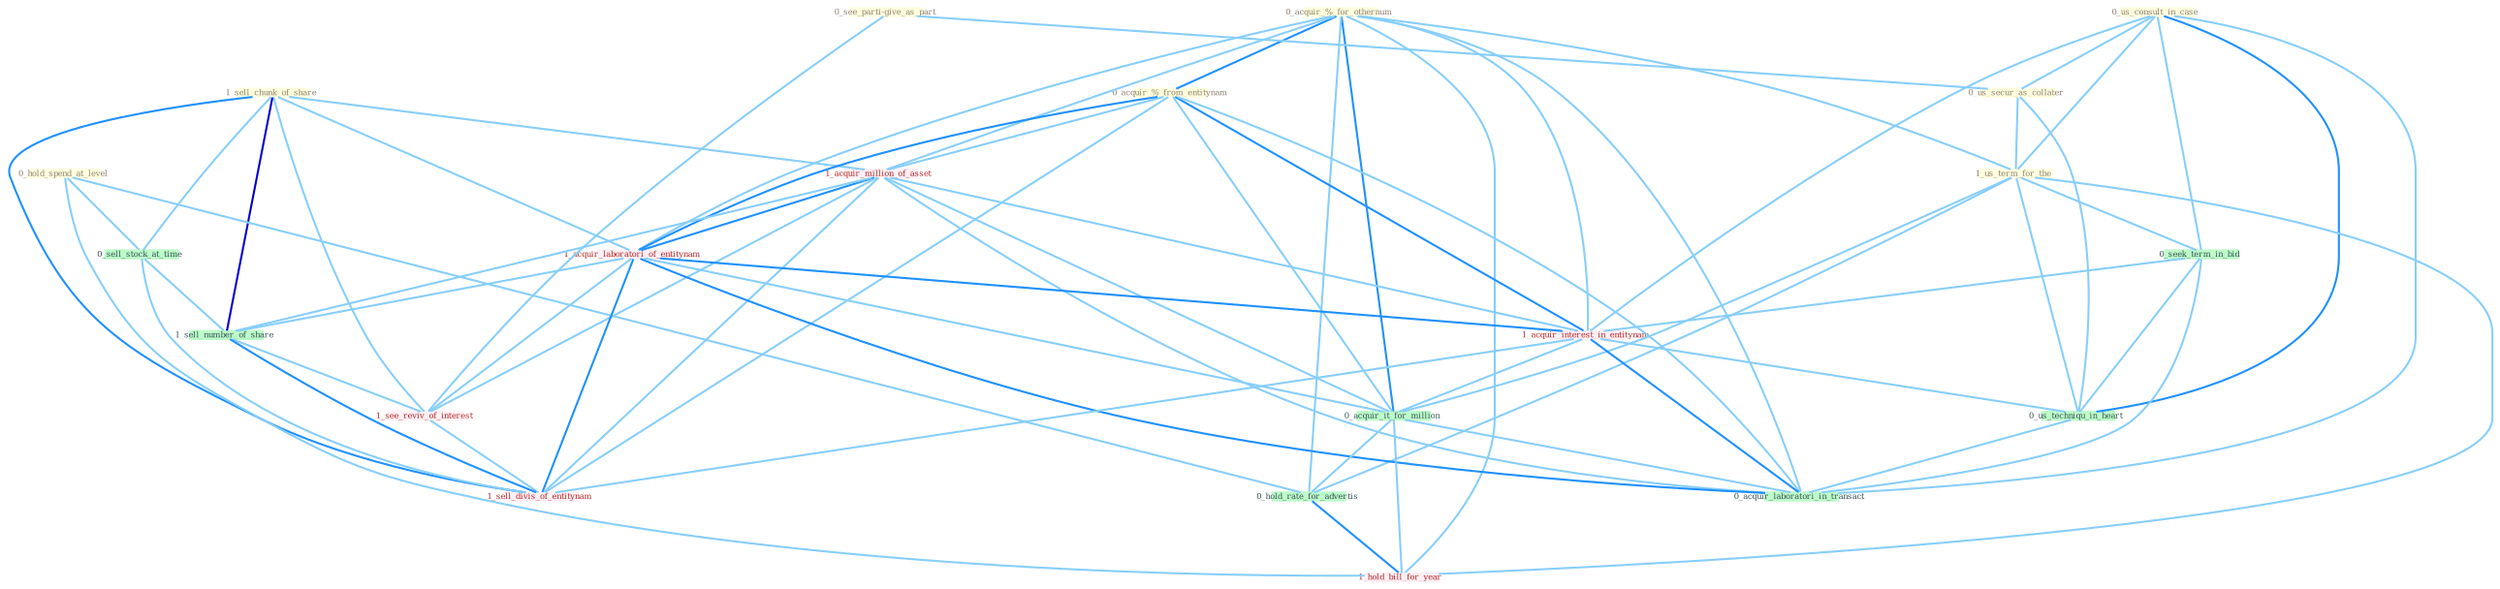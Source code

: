 Graph G{ 
    node
    [shape=polygon,style=filled,width=.5,height=.06,color="#BDFCC9",fixedsize=true,fontsize=4,
    fontcolor="#2f4f4f"];
    {node
    [color="#ffffe0", fontcolor="#8b7d6b"] "0_us_consult_in_case " "1_sell_chunk_of_share " "0_acquir_%_for_othernum " "0_acquir_%_from_entitynam " "0_see_parti-give_as_part " "0_hold_spend_at_level " "0_us_secur_as_collater " "1_us_term_for_the "}
{node [color="#fff0f5", fontcolor="#b22222"] "1_acquir_million_of_asset " "1_acquir_laboratori_of_entitynam " "1_acquir_interest_in_entitynam " "1_see_reviv_of_interest " "1_hold_bill_for_year " "1_sell_divis_of_entitynam "}
edge [color="#B0E2FF"];

	"0_us_consult_in_case " -- "0_us_secur_as_collater " [w="1", color="#87cefa" ];
	"0_us_consult_in_case " -- "1_us_term_for_the " [w="1", color="#87cefa" ];
	"0_us_consult_in_case " -- "0_seek_term_in_bid " [w="1", color="#87cefa" ];
	"0_us_consult_in_case " -- "1_acquir_interest_in_entitynam " [w="1", color="#87cefa" ];
	"0_us_consult_in_case " -- "0_us_techniqu_in_heart " [w="2", color="#1e90ff" , len=0.8];
	"0_us_consult_in_case " -- "0_acquir_laboratori_in_transact " [w="1", color="#87cefa" ];
	"1_sell_chunk_of_share " -- "1_acquir_million_of_asset " [w="1", color="#87cefa" ];
	"1_sell_chunk_of_share " -- "1_acquir_laboratori_of_entitynam " [w="1", color="#87cefa" ];
	"1_sell_chunk_of_share " -- "0_sell_stock_at_time " [w="1", color="#87cefa" ];
	"1_sell_chunk_of_share " -- "1_sell_number_of_share " [w="3", color="#0000cd" , len=0.6];
	"1_sell_chunk_of_share " -- "1_see_reviv_of_interest " [w="1", color="#87cefa" ];
	"1_sell_chunk_of_share " -- "1_sell_divis_of_entitynam " [w="2", color="#1e90ff" , len=0.8];
	"0_acquir_%_for_othernum " -- "0_acquir_%_from_entitynam " [w="2", color="#1e90ff" , len=0.8];
	"0_acquir_%_for_othernum " -- "1_us_term_for_the " [w="1", color="#87cefa" ];
	"0_acquir_%_for_othernum " -- "1_acquir_million_of_asset " [w="1", color="#87cefa" ];
	"0_acquir_%_for_othernum " -- "1_acquir_laboratori_of_entitynam " [w="1", color="#87cefa" ];
	"0_acquir_%_for_othernum " -- "1_acquir_interest_in_entitynam " [w="1", color="#87cefa" ];
	"0_acquir_%_for_othernum " -- "0_acquir_it_for_million " [w="2", color="#1e90ff" , len=0.8];
	"0_acquir_%_for_othernum " -- "0_hold_rate_for_advertis " [w="1", color="#87cefa" ];
	"0_acquir_%_for_othernum " -- "0_acquir_laboratori_in_transact " [w="1", color="#87cefa" ];
	"0_acquir_%_for_othernum " -- "1_hold_bill_for_year " [w="1", color="#87cefa" ];
	"0_acquir_%_from_entitynam " -- "1_acquir_million_of_asset " [w="1", color="#87cefa" ];
	"0_acquir_%_from_entitynam " -- "1_acquir_laboratori_of_entitynam " [w="2", color="#1e90ff" , len=0.8];
	"0_acquir_%_from_entitynam " -- "1_acquir_interest_in_entitynam " [w="2", color="#1e90ff" , len=0.8];
	"0_acquir_%_from_entitynam " -- "0_acquir_it_for_million " [w="1", color="#87cefa" ];
	"0_acquir_%_from_entitynam " -- "0_acquir_laboratori_in_transact " [w="1", color="#87cefa" ];
	"0_acquir_%_from_entitynam " -- "1_sell_divis_of_entitynam " [w="1", color="#87cefa" ];
	"0_see_parti-give_as_part " -- "0_us_secur_as_collater " [w="1", color="#87cefa" ];
	"0_see_parti-give_as_part " -- "1_see_reviv_of_interest " [w="1", color="#87cefa" ];
	"0_hold_spend_at_level " -- "0_hold_rate_for_advertis " [w="1", color="#87cefa" ];
	"0_hold_spend_at_level " -- "0_sell_stock_at_time " [w="1", color="#87cefa" ];
	"0_hold_spend_at_level " -- "1_hold_bill_for_year " [w="1", color="#87cefa" ];
	"0_us_secur_as_collater " -- "1_us_term_for_the " [w="1", color="#87cefa" ];
	"0_us_secur_as_collater " -- "0_us_techniqu_in_heart " [w="1", color="#87cefa" ];
	"1_us_term_for_the " -- "0_seek_term_in_bid " [w="1", color="#87cefa" ];
	"1_us_term_for_the " -- "0_us_techniqu_in_heart " [w="1", color="#87cefa" ];
	"1_us_term_for_the " -- "0_acquir_it_for_million " [w="1", color="#87cefa" ];
	"1_us_term_for_the " -- "0_hold_rate_for_advertis " [w="1", color="#87cefa" ];
	"1_us_term_for_the " -- "1_hold_bill_for_year " [w="1", color="#87cefa" ];
	"1_acquir_million_of_asset " -- "1_acquir_laboratori_of_entitynam " [w="2", color="#1e90ff" , len=0.8];
	"1_acquir_million_of_asset " -- "1_acquir_interest_in_entitynam " [w="1", color="#87cefa" ];
	"1_acquir_million_of_asset " -- "0_acquir_it_for_million " [w="1", color="#87cefa" ];
	"1_acquir_million_of_asset " -- "0_acquir_laboratori_in_transact " [w="1", color="#87cefa" ];
	"1_acquir_million_of_asset " -- "1_sell_number_of_share " [w="1", color="#87cefa" ];
	"1_acquir_million_of_asset " -- "1_see_reviv_of_interest " [w="1", color="#87cefa" ];
	"1_acquir_million_of_asset " -- "1_sell_divis_of_entitynam " [w="1", color="#87cefa" ];
	"1_acquir_laboratori_of_entitynam " -- "1_acquir_interest_in_entitynam " [w="2", color="#1e90ff" , len=0.8];
	"1_acquir_laboratori_of_entitynam " -- "0_acquir_it_for_million " [w="1", color="#87cefa" ];
	"1_acquir_laboratori_of_entitynam " -- "0_acquir_laboratori_in_transact " [w="2", color="#1e90ff" , len=0.8];
	"1_acquir_laboratori_of_entitynam " -- "1_sell_number_of_share " [w="1", color="#87cefa" ];
	"1_acquir_laboratori_of_entitynam " -- "1_see_reviv_of_interest " [w="1", color="#87cefa" ];
	"1_acquir_laboratori_of_entitynam " -- "1_sell_divis_of_entitynam " [w="2", color="#1e90ff" , len=0.8];
	"0_seek_term_in_bid " -- "1_acquir_interest_in_entitynam " [w="1", color="#87cefa" ];
	"0_seek_term_in_bid " -- "0_us_techniqu_in_heart " [w="1", color="#87cefa" ];
	"0_seek_term_in_bid " -- "0_acquir_laboratori_in_transact " [w="1", color="#87cefa" ];
	"1_acquir_interest_in_entitynam " -- "0_us_techniqu_in_heart " [w="1", color="#87cefa" ];
	"1_acquir_interest_in_entitynam " -- "0_acquir_it_for_million " [w="1", color="#87cefa" ];
	"1_acquir_interest_in_entitynam " -- "0_acquir_laboratori_in_transact " [w="2", color="#1e90ff" , len=0.8];
	"1_acquir_interest_in_entitynam " -- "1_sell_divis_of_entitynam " [w="1", color="#87cefa" ];
	"0_us_techniqu_in_heart " -- "0_acquir_laboratori_in_transact " [w="1", color="#87cefa" ];
	"0_acquir_it_for_million " -- "0_hold_rate_for_advertis " [w="1", color="#87cefa" ];
	"0_acquir_it_for_million " -- "0_acquir_laboratori_in_transact " [w="1", color="#87cefa" ];
	"0_acquir_it_for_million " -- "1_hold_bill_for_year " [w="1", color="#87cefa" ];
	"0_hold_rate_for_advertis " -- "1_hold_bill_for_year " [w="2", color="#1e90ff" , len=0.8];
	"0_sell_stock_at_time " -- "1_sell_number_of_share " [w="1", color="#87cefa" ];
	"0_sell_stock_at_time " -- "1_sell_divis_of_entitynam " [w="1", color="#87cefa" ];
	"1_sell_number_of_share " -- "1_see_reviv_of_interest " [w="1", color="#87cefa" ];
	"1_sell_number_of_share " -- "1_sell_divis_of_entitynam " [w="2", color="#1e90ff" , len=0.8];
	"1_see_reviv_of_interest " -- "1_sell_divis_of_entitynam " [w="1", color="#87cefa" ];
}